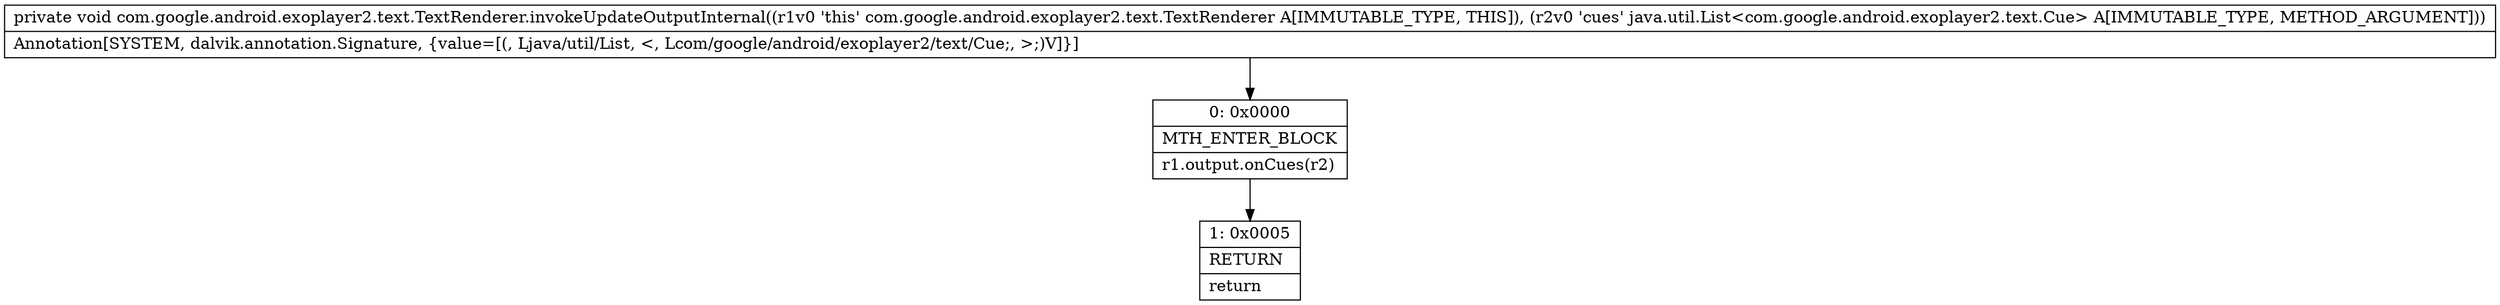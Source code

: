 digraph "CFG forcom.google.android.exoplayer2.text.TextRenderer.invokeUpdateOutputInternal(Ljava\/util\/List;)V" {
Node_0 [shape=record,label="{0\:\ 0x0000|MTH_ENTER_BLOCK\l|r1.output.onCues(r2)\l}"];
Node_1 [shape=record,label="{1\:\ 0x0005|RETURN\l|return\l}"];
MethodNode[shape=record,label="{private void com.google.android.exoplayer2.text.TextRenderer.invokeUpdateOutputInternal((r1v0 'this' com.google.android.exoplayer2.text.TextRenderer A[IMMUTABLE_TYPE, THIS]), (r2v0 'cues' java.util.List\<com.google.android.exoplayer2.text.Cue\> A[IMMUTABLE_TYPE, METHOD_ARGUMENT]))  | Annotation[SYSTEM, dalvik.annotation.Signature, \{value=[(, Ljava\/util\/List, \<, Lcom\/google\/android\/exoplayer2\/text\/Cue;, \>;)V]\}]\l}"];
MethodNode -> Node_0;
Node_0 -> Node_1;
}


